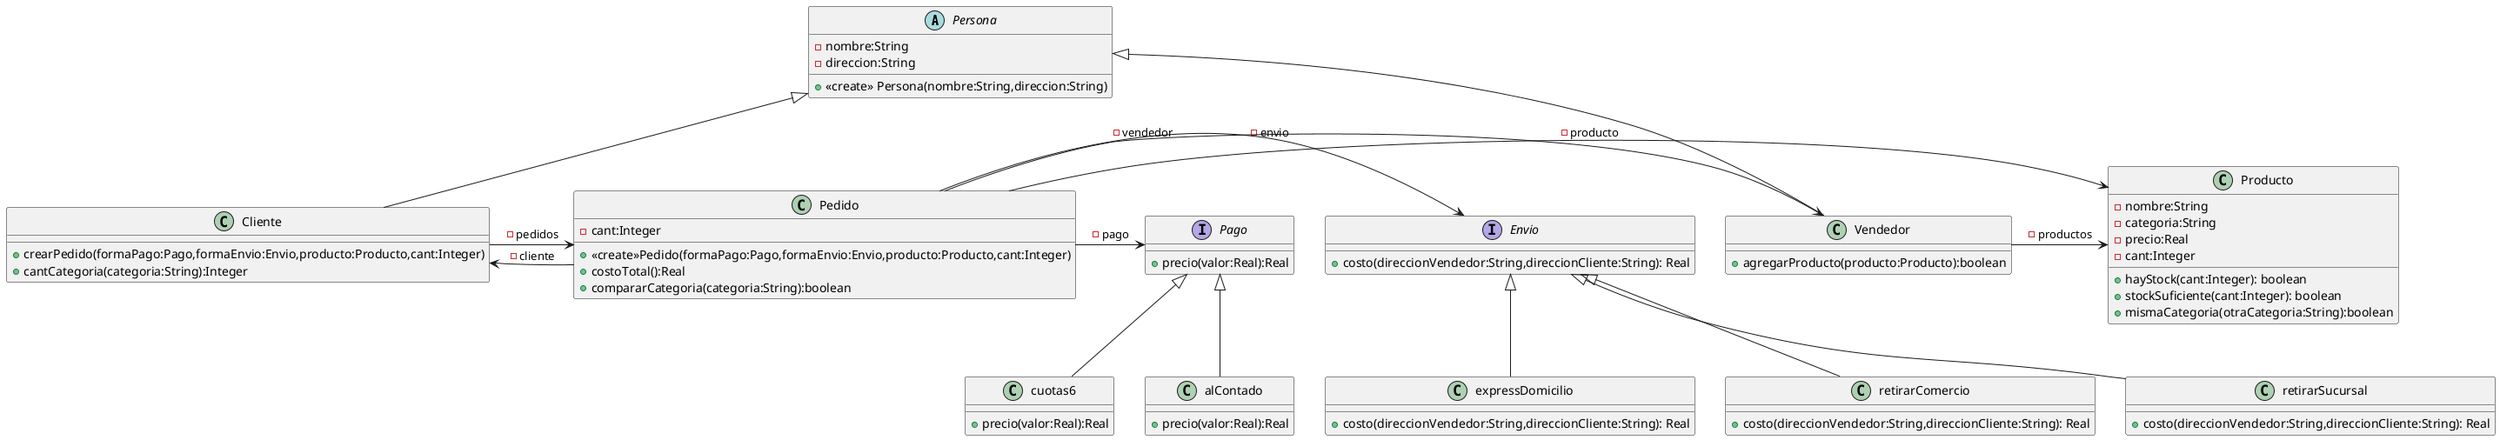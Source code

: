 @startuml
abstract Persona{
-nombre:String
-direccion:String
+<<create>> Persona(nombre:String,direccion:String)
}
class Vendedor extends Persona{
+agregarProducto(producto:Producto):boolean
}
Vendedor -> Producto : -productos

class Cliente extends Persona{
+crearPedido(formaPago:Pago,formaEnvio:Envio,producto:Producto,cant:Integer)
+cantCategoria(categoria:String):Integer
}
Cliente -> Pedido : -pedidos

interface Envio{
+costo(direccionVendedor:String,direccionCliente:String): Real
}

interface Pago{
+precio(valor:Real):Real
}

class Pedido {
-cant:Integer
+<<create>>Pedido(formaPago:Pago,formaEnvio:Envio,producto:Producto,cant:Integer)
+costoTotal():Real
+compararCategoria(categoria:String):boolean
}
Pedido -> Pago : -pago
Pedido -> Envio : -envio
Pedido -> Producto : -producto
Pedido -> Cliente : -cliente
Pedido -> Vendedor : -vendedor

class Producto {
- nombre:String
- categoria:String
- precio:Real
- cant:Integer
+ hayStock(cant:Integer): boolean
+ stockSuficiente(cant:Integer): boolean
+ mismaCategoria(otraCategoria:String):boolean
}
class alContado extends Pago{
+precio(valor:Real):Real
}
class cuotas6 extends Pago{
+precio(valor:Real):Real
}
class retirarComercio extends Envio{
+costo(direccionVendedor:String,direccionCliente:String): Real
}
class retirarSucursal extends Envio{
+costo(direccionVendedor:String,direccionCliente:String): Real
}
class expressDomicilio extends Envio{
+costo(direccionVendedor:String,direccionCliente:String): Real
}
@enduml


